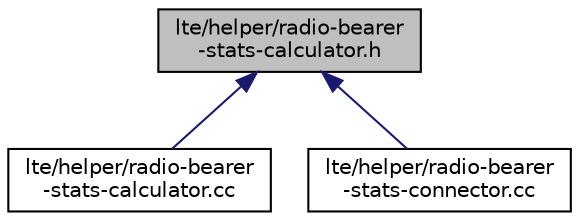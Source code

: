 digraph "lte/helper/radio-bearer-stats-calculator.h"
{
  edge [fontname="Helvetica",fontsize="10",labelfontname="Helvetica",labelfontsize="10"];
  node [fontname="Helvetica",fontsize="10",shape=record];
  Node1 [label="lte/helper/radio-bearer\l-stats-calculator.h",height=0.2,width=0.4,color="black", fillcolor="grey75", style="filled", fontcolor="black"];
  Node1 -> Node2 [dir="back",color="midnightblue",fontsize="10",style="solid"];
  Node2 [label="lte/helper/radio-bearer\l-stats-calculator.cc",height=0.2,width=0.4,color="black", fillcolor="white", style="filled",URL="$d5/d42/radio-bearer-stats-calculator_8cc.html"];
  Node1 -> Node3 [dir="back",color="midnightblue",fontsize="10",style="solid"];
  Node3 [label="lte/helper/radio-bearer\l-stats-connector.cc",height=0.2,width=0.4,color="black", fillcolor="white", style="filled",URL="$d3/d3b/radio-bearer-stats-connector_8cc.html"];
}

